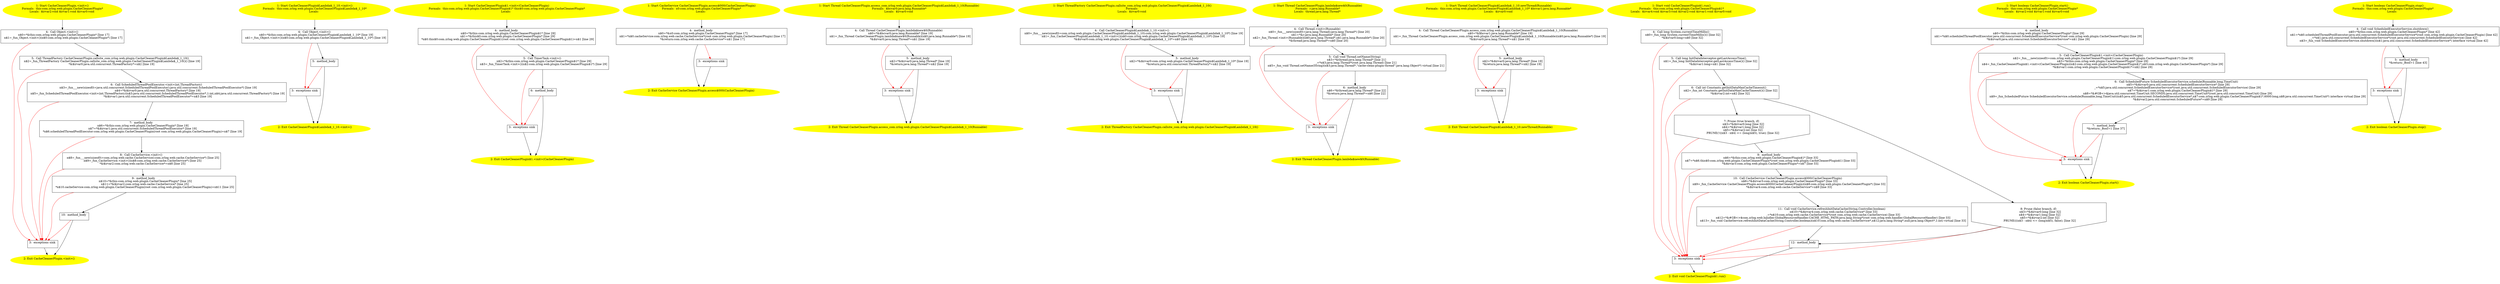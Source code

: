 /* @generated */
digraph cfg {
"com.zrlog.web.plugin.CacheCleanerPlugin.<init>().545ec0c95c289f27f22ec270dd5c838c_1" [label="1: Start CacheCleanerPlugin.<init>()\nFormals:  this:com.zrlog.web.plugin.CacheCleanerPlugin*\nLocals:  $irvar2:void $irvar1:void $irvar0:void \n  " color=yellow style=filled]
	

	 "com.zrlog.web.plugin.CacheCleanerPlugin.<init>().545ec0c95c289f27f22ec270dd5c838c_1" -> "com.zrlog.web.plugin.CacheCleanerPlugin.<init>().545ec0c95c289f27f22ec270dd5c838c_4" ;
"com.zrlog.web.plugin.CacheCleanerPlugin.<init>().545ec0c95c289f27f22ec270dd5c838c_2" [label="2: Exit CacheCleanerPlugin.<init>() \n  " color=yellow style=filled]
	

"com.zrlog.web.plugin.CacheCleanerPlugin.<init>().545ec0c95c289f27f22ec270dd5c838c_3" [label="3:  exceptions sink \n  " shape="box"]
	

	 "com.zrlog.web.plugin.CacheCleanerPlugin.<init>().545ec0c95c289f27f22ec270dd5c838c_3" -> "com.zrlog.web.plugin.CacheCleanerPlugin.<init>().545ec0c95c289f27f22ec270dd5c838c_2" ;
"com.zrlog.web.plugin.CacheCleanerPlugin.<init>().545ec0c95c289f27f22ec270dd5c838c_4" [label="4:  Call Object.<init>() \n   n$0=*&this:com.zrlog.web.plugin.CacheCleanerPlugin* [line 17]\n  n$1=_fun_Object.<init>()(n$0:com.zrlog.web.plugin.CacheCleanerPlugin*) [line 17]\n " shape="box"]
	

	 "com.zrlog.web.plugin.CacheCleanerPlugin.<init>().545ec0c95c289f27f22ec270dd5c838c_4" -> "com.zrlog.web.plugin.CacheCleanerPlugin.<init>().545ec0c95c289f27f22ec270dd5c838c_5" ;
	 "com.zrlog.web.plugin.CacheCleanerPlugin.<init>().545ec0c95c289f27f22ec270dd5c838c_4" -> "com.zrlog.web.plugin.CacheCleanerPlugin.<init>().545ec0c95c289f27f22ec270dd5c838c_3" [color="red" ];
"com.zrlog.web.plugin.CacheCleanerPlugin.<init>().545ec0c95c289f27f22ec270dd5c838c_5" [label="5:  Call ThreadFactory CacheCleanerPlugin.callsite_com.zrlog.web.plugin.CacheCleanerPlugin$Lambda$_1_10() \n   n$2=_fun_ThreadFactory CacheCleanerPlugin.callsite_com.zrlog.web.plugin.CacheCleanerPlugin$Lambda$_1_10()() [line 19]\n  *&$irvar0:java.util.concurrent.ThreadFactory*=n$2 [line 19]\n " shape="box"]
	

	 "com.zrlog.web.plugin.CacheCleanerPlugin.<init>().545ec0c95c289f27f22ec270dd5c838c_5" -> "com.zrlog.web.plugin.CacheCleanerPlugin.<init>().545ec0c95c289f27f22ec270dd5c838c_6" ;
	 "com.zrlog.web.plugin.CacheCleanerPlugin.<init>().545ec0c95c289f27f22ec270dd5c838c_5" -> "com.zrlog.web.plugin.CacheCleanerPlugin.<init>().545ec0c95c289f27f22ec270dd5c838c_3" [color="red" ];
"com.zrlog.web.plugin.CacheCleanerPlugin.<init>().545ec0c95c289f27f22ec270dd5c838c_6" [label="6:  Call ScheduledThreadPoolExecutor.<init>(int,ThreadFactory) \n   n$3=_fun___new(sizeof(t=java.util.concurrent.ScheduledThreadPoolExecutor):java.util.concurrent.ScheduledThreadPoolExecutor*) [line 19]\n  n$4=*&$irvar0:java.util.concurrent.ThreadFactory* [line 19]\n  n$5=_fun_ScheduledThreadPoolExecutor.<init>(int,ThreadFactory)(n$3:java.util.concurrent.ScheduledThreadPoolExecutor*,1:int,n$4:java.util.concurrent.ThreadFactory*) [line 19]\n  *&$irvar1:java.util.concurrent.ScheduledThreadPoolExecutor*=n$3 [line 19]\n " shape="box"]
	

	 "com.zrlog.web.plugin.CacheCleanerPlugin.<init>().545ec0c95c289f27f22ec270dd5c838c_6" -> "com.zrlog.web.plugin.CacheCleanerPlugin.<init>().545ec0c95c289f27f22ec270dd5c838c_7" ;
	 "com.zrlog.web.plugin.CacheCleanerPlugin.<init>().545ec0c95c289f27f22ec270dd5c838c_6" -> "com.zrlog.web.plugin.CacheCleanerPlugin.<init>().545ec0c95c289f27f22ec270dd5c838c_3" [color="red" ];
"com.zrlog.web.plugin.CacheCleanerPlugin.<init>().545ec0c95c289f27f22ec270dd5c838c_7" [label="7:  method_body \n   n$6=*&this:com.zrlog.web.plugin.CacheCleanerPlugin* [line 19]\n  n$7=*&$irvar1:java.util.concurrent.ScheduledThreadPoolExecutor* [line 19]\n  *n$6.scheduledThreadPoolExecutor:com.zrlog.web.plugin.CacheCleanerPlugin(root com.zrlog.web.plugin.CacheCleanerPlugin)=n$7 [line 19]\n " shape="box"]
	

	 "com.zrlog.web.plugin.CacheCleanerPlugin.<init>().545ec0c95c289f27f22ec270dd5c838c_7" -> "com.zrlog.web.plugin.CacheCleanerPlugin.<init>().545ec0c95c289f27f22ec270dd5c838c_8" ;
	 "com.zrlog.web.plugin.CacheCleanerPlugin.<init>().545ec0c95c289f27f22ec270dd5c838c_7" -> "com.zrlog.web.plugin.CacheCleanerPlugin.<init>().545ec0c95c289f27f22ec270dd5c838c_3" [color="red" ];
"com.zrlog.web.plugin.CacheCleanerPlugin.<init>().545ec0c95c289f27f22ec270dd5c838c_8" [label="8:  Call CacheService.<init>() \n   n$8=_fun___new(sizeof(t=com.zrlog.web.cache.CacheService):com.zrlog.web.cache.CacheService*) [line 25]\n  n$9=_fun_CacheService.<init>()(n$8:com.zrlog.web.cache.CacheService*) [line 25]\n  *&$irvar2:com.zrlog.web.cache.CacheService*=n$8 [line 25]\n " shape="box"]
	

	 "com.zrlog.web.plugin.CacheCleanerPlugin.<init>().545ec0c95c289f27f22ec270dd5c838c_8" -> "com.zrlog.web.plugin.CacheCleanerPlugin.<init>().545ec0c95c289f27f22ec270dd5c838c_9" ;
	 "com.zrlog.web.plugin.CacheCleanerPlugin.<init>().545ec0c95c289f27f22ec270dd5c838c_8" -> "com.zrlog.web.plugin.CacheCleanerPlugin.<init>().545ec0c95c289f27f22ec270dd5c838c_3" [color="red" ];
"com.zrlog.web.plugin.CacheCleanerPlugin.<init>().545ec0c95c289f27f22ec270dd5c838c_9" [label="9:  method_body \n   n$10=*&this:com.zrlog.web.plugin.CacheCleanerPlugin* [line 25]\n  n$11=*&$irvar2:com.zrlog.web.cache.CacheService* [line 25]\n  *n$10.cacheService:com.zrlog.web.plugin.CacheCleanerPlugin(root com.zrlog.web.plugin.CacheCleanerPlugin)=n$11 [line 25]\n " shape="box"]
	

	 "com.zrlog.web.plugin.CacheCleanerPlugin.<init>().545ec0c95c289f27f22ec270dd5c838c_9" -> "com.zrlog.web.plugin.CacheCleanerPlugin.<init>().545ec0c95c289f27f22ec270dd5c838c_10" ;
	 "com.zrlog.web.plugin.CacheCleanerPlugin.<init>().545ec0c95c289f27f22ec270dd5c838c_9" -> "com.zrlog.web.plugin.CacheCleanerPlugin.<init>().545ec0c95c289f27f22ec270dd5c838c_3" [color="red" ];
"com.zrlog.web.plugin.CacheCleanerPlugin.<init>().545ec0c95c289f27f22ec270dd5c838c_10" [label="10:  method_body \n  " shape="box"]
	

	 "com.zrlog.web.plugin.CacheCleanerPlugin.<init>().545ec0c95c289f27f22ec270dd5c838c_10" -> "com.zrlog.web.plugin.CacheCleanerPlugin.<init>().545ec0c95c289f27f22ec270dd5c838c_2" ;
	 "com.zrlog.web.plugin.CacheCleanerPlugin.<init>().545ec0c95c289f27f22ec270dd5c838c_10" -> "com.zrlog.web.plugin.CacheCleanerPlugin.<init>().545ec0c95c289f27f22ec270dd5c838c_3" [color="red" ];
"com.zrlog.web.plugin.CacheCleanerPlugin$Lambda$_1_10.<init>().27573676199817d5bc35c903c69c6486_1" [label="1: Start CacheCleanerPlugin$Lambda$_1_10.<init>()\nFormals:  this:com.zrlog.web.plugin.CacheCleanerPlugin$Lambda$_1_10*\nLocals:  \n  " color=yellow style=filled]
	

	 "com.zrlog.web.plugin.CacheCleanerPlugin$Lambda$_1_10.<init>().27573676199817d5bc35c903c69c6486_1" -> "com.zrlog.web.plugin.CacheCleanerPlugin$Lambda$_1_10.<init>().27573676199817d5bc35c903c69c6486_4" ;
"com.zrlog.web.plugin.CacheCleanerPlugin$Lambda$_1_10.<init>().27573676199817d5bc35c903c69c6486_2" [label="2: Exit CacheCleanerPlugin$Lambda$_1_10.<init>() \n  " color=yellow style=filled]
	

"com.zrlog.web.plugin.CacheCleanerPlugin$Lambda$_1_10.<init>().27573676199817d5bc35c903c69c6486_3" [label="3:  exceptions sink \n  " shape="box"]
	

	 "com.zrlog.web.plugin.CacheCleanerPlugin$Lambda$_1_10.<init>().27573676199817d5bc35c903c69c6486_3" -> "com.zrlog.web.plugin.CacheCleanerPlugin$Lambda$_1_10.<init>().27573676199817d5bc35c903c69c6486_2" ;
"com.zrlog.web.plugin.CacheCleanerPlugin$Lambda$_1_10.<init>().27573676199817d5bc35c903c69c6486_4" [label="4:  Call Object.<init>() \n   n$0=*&this:com.zrlog.web.plugin.CacheCleanerPlugin$Lambda$_1_10* [line 19]\n  n$1=_fun_Object.<init>()(n$0:com.zrlog.web.plugin.CacheCleanerPlugin$Lambda$_1_10*) [line 19]\n " shape="box"]
	

	 "com.zrlog.web.plugin.CacheCleanerPlugin$Lambda$_1_10.<init>().27573676199817d5bc35c903c69c6486_4" -> "com.zrlog.web.plugin.CacheCleanerPlugin$Lambda$_1_10.<init>().27573676199817d5bc35c903c69c6486_5" ;
	 "com.zrlog.web.plugin.CacheCleanerPlugin$Lambda$_1_10.<init>().27573676199817d5bc35c903c69c6486_4" -> "com.zrlog.web.plugin.CacheCleanerPlugin$Lambda$_1_10.<init>().27573676199817d5bc35c903c69c6486_3" [color="red" ];
"com.zrlog.web.plugin.CacheCleanerPlugin$Lambda$_1_10.<init>().27573676199817d5bc35c903c69c6486_5" [label="5:  method_body \n  " shape="box"]
	

	 "com.zrlog.web.plugin.CacheCleanerPlugin$Lambda$_1_10.<init>().27573676199817d5bc35c903c69c6486_5" -> "com.zrlog.web.plugin.CacheCleanerPlugin$Lambda$_1_10.<init>().27573676199817d5bc35c903c69c6486_2" ;
	 "com.zrlog.web.plugin.CacheCleanerPlugin$Lambda$_1_10.<init>().27573676199817d5bc35c903c69c6486_5" -> "com.zrlog.web.plugin.CacheCleanerPlugin$Lambda$_1_10.<init>().27573676199817d5bc35c903c69c6486_3" [color="red" ];
"com.zrlog.web.plugin.CacheCleanerPlugin$1.<init>(com.zrlog.web.plugin.CacheCleanerPlugin).0b974e6e8e34747534ac3021bf4ab734_1" [label="1: Start CacheCleanerPlugin$1.<init>(CacheCleanerPlugin)\nFormals:  this:com.zrlog.web.plugin.CacheCleanerPlugin$1* this$0:com.zrlog.web.plugin.CacheCleanerPlugin*\nLocals:  \n  " color=yellow style=filled]
	

	 "com.zrlog.web.plugin.CacheCleanerPlugin$1.<init>(com.zrlog.web.plugin.CacheCleanerPlugin).0b974e6e8e34747534ac3021bf4ab734_1" -> "com.zrlog.web.plugin.CacheCleanerPlugin$1.<init>(com.zrlog.web.plugin.CacheCleanerPlugin).0b974e6e8e34747534ac3021bf4ab734_4" ;
"com.zrlog.web.plugin.CacheCleanerPlugin$1.<init>(com.zrlog.web.plugin.CacheCleanerPlugin).0b974e6e8e34747534ac3021bf4ab734_2" [label="2: Exit CacheCleanerPlugin$1.<init>(CacheCleanerPlugin) \n  " color=yellow style=filled]
	

"com.zrlog.web.plugin.CacheCleanerPlugin$1.<init>(com.zrlog.web.plugin.CacheCleanerPlugin).0b974e6e8e34747534ac3021bf4ab734_3" [label="3:  exceptions sink \n  " shape="box"]
	

	 "com.zrlog.web.plugin.CacheCleanerPlugin$1.<init>(com.zrlog.web.plugin.CacheCleanerPlugin).0b974e6e8e34747534ac3021bf4ab734_3" -> "com.zrlog.web.plugin.CacheCleanerPlugin$1.<init>(com.zrlog.web.plugin.CacheCleanerPlugin).0b974e6e8e34747534ac3021bf4ab734_2" ;
"com.zrlog.web.plugin.CacheCleanerPlugin$1.<init>(com.zrlog.web.plugin.CacheCleanerPlugin).0b974e6e8e34747534ac3021bf4ab734_4" [label="4:  method_body \n   n$0=*&this:com.zrlog.web.plugin.CacheCleanerPlugin$1* [line 29]\n  n$1=*&this$0:com.zrlog.web.plugin.CacheCleanerPlugin* [line 29]\n  *n$0.this$0:com.zrlog.web.plugin.CacheCleanerPlugin$1(root com.zrlog.web.plugin.CacheCleanerPlugin$1)=n$1 [line 29]\n " shape="box"]
	

	 "com.zrlog.web.plugin.CacheCleanerPlugin$1.<init>(com.zrlog.web.plugin.CacheCleanerPlugin).0b974e6e8e34747534ac3021bf4ab734_4" -> "com.zrlog.web.plugin.CacheCleanerPlugin$1.<init>(com.zrlog.web.plugin.CacheCleanerPlugin).0b974e6e8e34747534ac3021bf4ab734_5" ;
	 "com.zrlog.web.plugin.CacheCleanerPlugin$1.<init>(com.zrlog.web.plugin.CacheCleanerPlugin).0b974e6e8e34747534ac3021bf4ab734_4" -> "com.zrlog.web.plugin.CacheCleanerPlugin$1.<init>(com.zrlog.web.plugin.CacheCleanerPlugin).0b974e6e8e34747534ac3021bf4ab734_3" [color="red" ];
"com.zrlog.web.plugin.CacheCleanerPlugin$1.<init>(com.zrlog.web.plugin.CacheCleanerPlugin).0b974e6e8e34747534ac3021bf4ab734_5" [label="5:  Call TimerTask.<init>() \n   n$2=*&this:com.zrlog.web.plugin.CacheCleanerPlugin$1* [line 29]\n  n$3=_fun_TimerTask.<init>()(n$2:com.zrlog.web.plugin.CacheCleanerPlugin$1*) [line 29]\n " shape="box"]
	

	 "com.zrlog.web.plugin.CacheCleanerPlugin$1.<init>(com.zrlog.web.plugin.CacheCleanerPlugin).0b974e6e8e34747534ac3021bf4ab734_5" -> "com.zrlog.web.plugin.CacheCleanerPlugin$1.<init>(com.zrlog.web.plugin.CacheCleanerPlugin).0b974e6e8e34747534ac3021bf4ab734_6" ;
	 "com.zrlog.web.plugin.CacheCleanerPlugin$1.<init>(com.zrlog.web.plugin.CacheCleanerPlugin).0b974e6e8e34747534ac3021bf4ab734_5" -> "com.zrlog.web.plugin.CacheCleanerPlugin$1.<init>(com.zrlog.web.plugin.CacheCleanerPlugin).0b974e6e8e34747534ac3021bf4ab734_3" [color="red" ];
"com.zrlog.web.plugin.CacheCleanerPlugin$1.<init>(com.zrlog.web.plugin.CacheCleanerPlugin).0b974e6e8e34747534ac3021bf4ab734_6" [label="6:  method_body \n  " shape="box"]
	

	 "com.zrlog.web.plugin.CacheCleanerPlugin$1.<init>(com.zrlog.web.plugin.CacheCleanerPlugin).0b974e6e8e34747534ac3021bf4ab734_6" -> "com.zrlog.web.plugin.CacheCleanerPlugin$1.<init>(com.zrlog.web.plugin.CacheCleanerPlugin).0b974e6e8e34747534ac3021bf4ab734_2" ;
	 "com.zrlog.web.plugin.CacheCleanerPlugin$1.<init>(com.zrlog.web.plugin.CacheCleanerPlugin).0b974e6e8e34747534ac3021bf4ab734_6" -> "com.zrlog.web.plugin.CacheCleanerPlugin$1.<init>(com.zrlog.web.plugin.CacheCleanerPlugin).0b974e6e8e34747534ac3021bf4ab734_3" [color="red" ];
"com.zrlog.web.plugin.CacheCleanerPlugin.access$000(com.zrlog.web.plugin.CacheCleanerPlugin):com.zrlo.639d8c55acb2aa996253c25587b0f72c_1" [label="1: Start CacheService CacheCleanerPlugin.access$000(CacheCleanerPlugin)\nFormals:  x0:com.zrlog.web.plugin.CacheCleanerPlugin*\nLocals:  \n  " color=yellow style=filled]
	

	 "com.zrlog.web.plugin.CacheCleanerPlugin.access$000(com.zrlog.web.plugin.CacheCleanerPlugin):com.zrlo.639d8c55acb2aa996253c25587b0f72c_1" -> "com.zrlog.web.plugin.CacheCleanerPlugin.access$000(com.zrlog.web.plugin.CacheCleanerPlugin):com.zrlo.639d8c55acb2aa996253c25587b0f72c_4" ;
"com.zrlog.web.plugin.CacheCleanerPlugin.access$000(com.zrlog.web.plugin.CacheCleanerPlugin):com.zrlo.639d8c55acb2aa996253c25587b0f72c_2" [label="2: Exit CacheService CacheCleanerPlugin.access$000(CacheCleanerPlugin) \n  " color=yellow style=filled]
	

"com.zrlog.web.plugin.CacheCleanerPlugin.access$000(com.zrlog.web.plugin.CacheCleanerPlugin):com.zrlo.639d8c55acb2aa996253c25587b0f72c_3" [label="3:  exceptions sink \n  " shape="box"]
	

	 "com.zrlog.web.plugin.CacheCleanerPlugin.access$000(com.zrlog.web.plugin.CacheCleanerPlugin):com.zrlo.639d8c55acb2aa996253c25587b0f72c_3" -> "com.zrlog.web.plugin.CacheCleanerPlugin.access$000(com.zrlog.web.plugin.CacheCleanerPlugin):com.zrlo.639d8c55acb2aa996253c25587b0f72c_2" ;
"com.zrlog.web.plugin.CacheCleanerPlugin.access$000(com.zrlog.web.plugin.CacheCleanerPlugin):com.zrlo.639d8c55acb2aa996253c25587b0f72c_4" [label="4:  method_body \n   n$0=*&x0:com.zrlog.web.plugin.CacheCleanerPlugin* [line 17]\n  n$1=*n$0.cacheService:com.zrlog.web.cache.CacheService*(root com.zrlog.web.plugin.CacheCleanerPlugin) [line 17]\n  *&return:com.zrlog.web.cache.CacheService*=n$1 [line 17]\n " shape="box"]
	

	 "com.zrlog.web.plugin.CacheCleanerPlugin.access$000(com.zrlog.web.plugin.CacheCleanerPlugin):com.zrlo.639d8c55acb2aa996253c25587b0f72c_4" -> "com.zrlog.web.plugin.CacheCleanerPlugin.access$000(com.zrlog.web.plugin.CacheCleanerPlugin):com.zrlo.639d8c55acb2aa996253c25587b0f72c_2" ;
	 "com.zrlog.web.plugin.CacheCleanerPlugin.access$000(com.zrlog.web.plugin.CacheCleanerPlugin):com.zrlo.639d8c55acb2aa996253c25587b0f72c_4" -> "com.zrlog.web.plugin.CacheCleanerPlugin.access$000(com.zrlog.web.plugin.CacheCleanerPlugin):com.zrlo.639d8c55acb2aa996253c25587b0f72c_3" [color="red" ];
"com.zrlog.web.plugin.CacheCleanerPlugin.access_com.zrlog.web.plugin.CacheCleanerPlugin$Lambda$_1_10(.66f0039d74d6b35373f13aa1b06bffcd_1" [label="1: Start Thread CacheCleanerPlugin.access_com.zrlog.web.plugin.CacheCleanerPlugin$Lambda$_1_10(Runnable)\nFormals:  $bcvar0:java.lang.Runnable*\nLocals:  $irvar0:void \n  " color=yellow style=filled]
	

	 "com.zrlog.web.plugin.CacheCleanerPlugin.access_com.zrlog.web.plugin.CacheCleanerPlugin$Lambda$_1_10(.66f0039d74d6b35373f13aa1b06bffcd_1" -> "com.zrlog.web.plugin.CacheCleanerPlugin.access_com.zrlog.web.plugin.CacheCleanerPlugin$Lambda$_1_10(.66f0039d74d6b35373f13aa1b06bffcd_4" ;
"com.zrlog.web.plugin.CacheCleanerPlugin.access_com.zrlog.web.plugin.CacheCleanerPlugin$Lambda$_1_10(.66f0039d74d6b35373f13aa1b06bffcd_2" [label="2: Exit Thread CacheCleanerPlugin.access_com.zrlog.web.plugin.CacheCleanerPlugin$Lambda$_1_10(Runnable) \n  " color=yellow style=filled]
	

"com.zrlog.web.plugin.CacheCleanerPlugin.access_com.zrlog.web.plugin.CacheCleanerPlugin$Lambda$_1_10(.66f0039d74d6b35373f13aa1b06bffcd_3" [label="3:  exceptions sink \n  " shape="box"]
	

	 "com.zrlog.web.plugin.CacheCleanerPlugin.access_com.zrlog.web.plugin.CacheCleanerPlugin$Lambda$_1_10(.66f0039d74d6b35373f13aa1b06bffcd_3" -> "com.zrlog.web.plugin.CacheCleanerPlugin.access_com.zrlog.web.plugin.CacheCleanerPlugin$Lambda$_1_10(.66f0039d74d6b35373f13aa1b06bffcd_2" ;
"com.zrlog.web.plugin.CacheCleanerPlugin.access_com.zrlog.web.plugin.CacheCleanerPlugin$Lambda$_1_10(.66f0039d74d6b35373f13aa1b06bffcd_4" [label="4:  Call Thread CacheCleanerPlugin.lambda$new$0(Runnable) \n   n$0=*&$bcvar0:java.lang.Runnable* [line 19]\n  n$1=_fun_Thread CacheCleanerPlugin.lambda$new$0(Runnable)(n$0:java.lang.Runnable*) [line 19]\n  *&$irvar0:java.lang.Thread*=n$1 [line 19]\n " shape="box"]
	

	 "com.zrlog.web.plugin.CacheCleanerPlugin.access_com.zrlog.web.plugin.CacheCleanerPlugin$Lambda$_1_10(.66f0039d74d6b35373f13aa1b06bffcd_4" -> "com.zrlog.web.plugin.CacheCleanerPlugin.access_com.zrlog.web.plugin.CacheCleanerPlugin$Lambda$_1_10(.66f0039d74d6b35373f13aa1b06bffcd_5" ;
	 "com.zrlog.web.plugin.CacheCleanerPlugin.access_com.zrlog.web.plugin.CacheCleanerPlugin$Lambda$_1_10(.66f0039d74d6b35373f13aa1b06bffcd_4" -> "com.zrlog.web.plugin.CacheCleanerPlugin.access_com.zrlog.web.plugin.CacheCleanerPlugin$Lambda$_1_10(.66f0039d74d6b35373f13aa1b06bffcd_3" [color="red" ];
"com.zrlog.web.plugin.CacheCleanerPlugin.access_com.zrlog.web.plugin.CacheCleanerPlugin$Lambda$_1_10(.66f0039d74d6b35373f13aa1b06bffcd_5" [label="5:  method_body \n   n$2=*&$irvar0:java.lang.Thread* [line 19]\n  *&return:java.lang.Thread*=n$2 [line 19]\n " shape="box"]
	

	 "com.zrlog.web.plugin.CacheCleanerPlugin.access_com.zrlog.web.plugin.CacheCleanerPlugin$Lambda$_1_10(.66f0039d74d6b35373f13aa1b06bffcd_5" -> "com.zrlog.web.plugin.CacheCleanerPlugin.access_com.zrlog.web.plugin.CacheCleanerPlugin$Lambda$_1_10(.66f0039d74d6b35373f13aa1b06bffcd_2" ;
	 "com.zrlog.web.plugin.CacheCleanerPlugin.access_com.zrlog.web.plugin.CacheCleanerPlugin$Lambda$_1_10(.66f0039d74d6b35373f13aa1b06bffcd_5" -> "com.zrlog.web.plugin.CacheCleanerPlugin.access_com.zrlog.web.plugin.CacheCleanerPlugin$Lambda$_1_10(.66f0039d74d6b35373f13aa1b06bffcd_3" [color="red" ];
"com.zrlog.web.plugin.CacheCleanerPlugin.callsite_com.zrlog.web.plugin.CacheCleanerPlugin$Lambda$_1_1.843b2ecb0c5681af3a94dc33a8ef1c73_1" [label="1: Start ThreadFactory CacheCleanerPlugin.callsite_com.zrlog.web.plugin.CacheCleanerPlugin$Lambda$_1_10()\nFormals: \nLocals:  $irvar0:void \n  " color=yellow style=filled]
	

	 "com.zrlog.web.plugin.CacheCleanerPlugin.callsite_com.zrlog.web.plugin.CacheCleanerPlugin$Lambda$_1_1.843b2ecb0c5681af3a94dc33a8ef1c73_1" -> "com.zrlog.web.plugin.CacheCleanerPlugin.callsite_com.zrlog.web.plugin.CacheCleanerPlugin$Lambda$_1_1.843b2ecb0c5681af3a94dc33a8ef1c73_4" ;
"com.zrlog.web.plugin.CacheCleanerPlugin.callsite_com.zrlog.web.plugin.CacheCleanerPlugin$Lambda$_1_1.843b2ecb0c5681af3a94dc33a8ef1c73_2" [label="2: Exit ThreadFactory CacheCleanerPlugin.callsite_com.zrlog.web.plugin.CacheCleanerPlugin$Lambda$_1_10() \n  " color=yellow style=filled]
	

"com.zrlog.web.plugin.CacheCleanerPlugin.callsite_com.zrlog.web.plugin.CacheCleanerPlugin$Lambda$_1_1.843b2ecb0c5681af3a94dc33a8ef1c73_3" [label="3:  exceptions sink \n  " shape="box"]
	

	 "com.zrlog.web.plugin.CacheCleanerPlugin.callsite_com.zrlog.web.plugin.CacheCleanerPlugin$Lambda$_1_1.843b2ecb0c5681af3a94dc33a8ef1c73_3" -> "com.zrlog.web.plugin.CacheCleanerPlugin.callsite_com.zrlog.web.plugin.CacheCleanerPlugin$Lambda$_1_1.843b2ecb0c5681af3a94dc33a8ef1c73_2" ;
"com.zrlog.web.plugin.CacheCleanerPlugin.callsite_com.zrlog.web.plugin.CacheCleanerPlugin$Lambda$_1_1.843b2ecb0c5681af3a94dc33a8ef1c73_4" [label="4:  Call CacheCleanerPlugin$Lambda$_1_10.<init>() \n   n$0=_fun___new(sizeof(t=com.zrlog.web.plugin.CacheCleanerPlugin$Lambda$_1_10):com.zrlog.web.plugin.CacheCleanerPlugin$Lambda$_1_10*) [line 19]\n  n$1=_fun_CacheCleanerPlugin$Lambda$_1_10.<init>()(n$0:com.zrlog.web.plugin.CacheCleanerPlugin$Lambda$_1_10*) [line 19]\n  *&$irvar0:com.zrlog.web.plugin.CacheCleanerPlugin$Lambda$_1_10*=n$0 [line 19]\n " shape="box"]
	

	 "com.zrlog.web.plugin.CacheCleanerPlugin.callsite_com.zrlog.web.plugin.CacheCleanerPlugin$Lambda$_1_1.843b2ecb0c5681af3a94dc33a8ef1c73_4" -> "com.zrlog.web.plugin.CacheCleanerPlugin.callsite_com.zrlog.web.plugin.CacheCleanerPlugin$Lambda$_1_1.843b2ecb0c5681af3a94dc33a8ef1c73_5" ;
	 "com.zrlog.web.plugin.CacheCleanerPlugin.callsite_com.zrlog.web.plugin.CacheCleanerPlugin$Lambda$_1_1.843b2ecb0c5681af3a94dc33a8ef1c73_4" -> "com.zrlog.web.plugin.CacheCleanerPlugin.callsite_com.zrlog.web.plugin.CacheCleanerPlugin$Lambda$_1_1.843b2ecb0c5681af3a94dc33a8ef1c73_3" [color="red" ];
"com.zrlog.web.plugin.CacheCleanerPlugin.callsite_com.zrlog.web.plugin.CacheCleanerPlugin$Lambda$_1_1.843b2ecb0c5681af3a94dc33a8ef1c73_5" [label="5:  method_body \n   n$2=*&$irvar0:com.zrlog.web.plugin.CacheCleanerPlugin$Lambda$_1_10* [line 19]\n  *&return:java.util.concurrent.ThreadFactory*=n$2 [line 19]\n " shape="box"]
	

	 "com.zrlog.web.plugin.CacheCleanerPlugin.callsite_com.zrlog.web.plugin.CacheCleanerPlugin$Lambda$_1_1.843b2ecb0c5681af3a94dc33a8ef1c73_5" -> "com.zrlog.web.plugin.CacheCleanerPlugin.callsite_com.zrlog.web.plugin.CacheCleanerPlugin$Lambda$_1_1.843b2ecb0c5681af3a94dc33a8ef1c73_2" ;
	 "com.zrlog.web.plugin.CacheCleanerPlugin.callsite_com.zrlog.web.plugin.CacheCleanerPlugin$Lambda$_1_1.843b2ecb0c5681af3a94dc33a8ef1c73_5" -> "com.zrlog.web.plugin.CacheCleanerPlugin.callsite_com.zrlog.web.plugin.CacheCleanerPlugin$Lambda$_1_1.843b2ecb0c5681af3a94dc33a8ef1c73_3" [color="red" ];
"com.zrlog.web.plugin.CacheCleanerPlugin.lambda$new$0(java.lang.Runnable):java.lang.Thread.867c466cfbcfa026f432a9c8f41994b9_1" [label="1: Start Thread CacheCleanerPlugin.lambda$new$0(Runnable)\nFormals:  r:java.lang.Runnable*\nLocals:  thread:java.lang.Thread* \n  " color=yellow style=filled]
	

	 "com.zrlog.web.plugin.CacheCleanerPlugin.lambda$new$0(java.lang.Runnable):java.lang.Thread.867c466cfbcfa026f432a9c8f41994b9_1" -> "com.zrlog.web.plugin.CacheCleanerPlugin.lambda$new$0(java.lang.Runnable):java.lang.Thread.867c466cfbcfa026f432a9c8f41994b9_4" ;
"com.zrlog.web.plugin.CacheCleanerPlugin.lambda$new$0(java.lang.Runnable):java.lang.Thread.867c466cfbcfa026f432a9c8f41994b9_2" [label="2: Exit Thread CacheCleanerPlugin.lambda$new$0(Runnable) \n  " color=yellow style=filled]
	

"com.zrlog.web.plugin.CacheCleanerPlugin.lambda$new$0(java.lang.Runnable):java.lang.Thread.867c466cfbcfa026f432a9c8f41994b9_3" [label="3:  exceptions sink \n  " shape="box"]
	

	 "com.zrlog.web.plugin.CacheCleanerPlugin.lambda$new$0(java.lang.Runnable):java.lang.Thread.867c466cfbcfa026f432a9c8f41994b9_3" -> "com.zrlog.web.plugin.CacheCleanerPlugin.lambda$new$0(java.lang.Runnable):java.lang.Thread.867c466cfbcfa026f432a9c8f41994b9_2" ;
"com.zrlog.web.plugin.CacheCleanerPlugin.lambda$new$0(java.lang.Runnable):java.lang.Thread.867c466cfbcfa026f432a9c8f41994b9_4" [label="4:  Call Thread.<init>(Runnable) \n   n$0=_fun___new(sizeof(t=java.lang.Thread):java.lang.Thread*) [line 20]\n  n$1=*&r:java.lang.Runnable* [line 20]\n  n$2=_fun_Thread.<init>(Runnable)(n$0:java.lang.Thread*,n$1:java.lang.Runnable*) [line 20]\n  *&thread:java.lang.Thread*=n$0 [line 20]\n " shape="box"]
	

	 "com.zrlog.web.plugin.CacheCleanerPlugin.lambda$new$0(java.lang.Runnable):java.lang.Thread.867c466cfbcfa026f432a9c8f41994b9_4" -> "com.zrlog.web.plugin.CacheCleanerPlugin.lambda$new$0(java.lang.Runnable):java.lang.Thread.867c466cfbcfa026f432a9c8f41994b9_5" ;
	 "com.zrlog.web.plugin.CacheCleanerPlugin.lambda$new$0(java.lang.Runnable):java.lang.Thread.867c466cfbcfa026f432a9c8f41994b9_4" -> "com.zrlog.web.plugin.CacheCleanerPlugin.lambda$new$0(java.lang.Runnable):java.lang.Thread.867c466cfbcfa026f432a9c8f41994b9_3" [color="red" ];
"com.zrlog.web.plugin.CacheCleanerPlugin.lambda$new$0(java.lang.Runnable):java.lang.Thread.867c466cfbcfa026f432a9c8f41994b9_5" [label="5:  Call void Thread.setName(String) \n   n$3=*&thread:java.lang.Thread* [line 21]\n  _=*n$3:java.lang.Thread*(root java.lang.Thread) [line 21]\n  n$5=_fun_void Thread.setName(String)(n$3:java.lang.Thread*,\"cache-clean-plugin-thread\":java.lang.Object*) virtual [line 21]\n " shape="box"]
	

	 "com.zrlog.web.plugin.CacheCleanerPlugin.lambda$new$0(java.lang.Runnable):java.lang.Thread.867c466cfbcfa026f432a9c8f41994b9_5" -> "com.zrlog.web.plugin.CacheCleanerPlugin.lambda$new$0(java.lang.Runnable):java.lang.Thread.867c466cfbcfa026f432a9c8f41994b9_6" ;
	 "com.zrlog.web.plugin.CacheCleanerPlugin.lambda$new$0(java.lang.Runnable):java.lang.Thread.867c466cfbcfa026f432a9c8f41994b9_5" -> "com.zrlog.web.plugin.CacheCleanerPlugin.lambda$new$0(java.lang.Runnable):java.lang.Thread.867c466cfbcfa026f432a9c8f41994b9_3" [color="red" ];
"com.zrlog.web.plugin.CacheCleanerPlugin.lambda$new$0(java.lang.Runnable):java.lang.Thread.867c466cfbcfa026f432a9c8f41994b9_6" [label="6:  method_body \n   n$6=*&thread:java.lang.Thread* [line 22]\n  *&return:java.lang.Thread*=n$6 [line 22]\n " shape="box"]
	

	 "com.zrlog.web.plugin.CacheCleanerPlugin.lambda$new$0(java.lang.Runnable):java.lang.Thread.867c466cfbcfa026f432a9c8f41994b9_6" -> "com.zrlog.web.plugin.CacheCleanerPlugin.lambda$new$0(java.lang.Runnable):java.lang.Thread.867c466cfbcfa026f432a9c8f41994b9_2" ;
	 "com.zrlog.web.plugin.CacheCleanerPlugin.lambda$new$0(java.lang.Runnable):java.lang.Thread.867c466cfbcfa026f432a9c8f41994b9_6" -> "com.zrlog.web.plugin.CacheCleanerPlugin.lambda$new$0(java.lang.Runnable):java.lang.Thread.867c466cfbcfa026f432a9c8f41994b9_3" [color="red" ];
"com.zrlog.web.plugin.CacheCleanerPlugin$Lambda$_1_10.newThread(java.lang.Runnable):java.lang.Thread.0ab2bf87ab278fa9d3621b476237eecb_1" [label="1: Start Thread CacheCleanerPlugin$Lambda$_1_10.newThread(Runnable)\nFormals:  this:com.zrlog.web.plugin.CacheCleanerPlugin$Lambda$_1_10* $bcvar1:java.lang.Runnable*\nLocals:  $irvar0:void \n  " color=yellow style=filled]
	

	 "com.zrlog.web.plugin.CacheCleanerPlugin$Lambda$_1_10.newThread(java.lang.Runnable):java.lang.Thread.0ab2bf87ab278fa9d3621b476237eecb_1" -> "com.zrlog.web.plugin.CacheCleanerPlugin$Lambda$_1_10.newThread(java.lang.Runnable):java.lang.Thread.0ab2bf87ab278fa9d3621b476237eecb_4" ;
"com.zrlog.web.plugin.CacheCleanerPlugin$Lambda$_1_10.newThread(java.lang.Runnable):java.lang.Thread.0ab2bf87ab278fa9d3621b476237eecb_2" [label="2: Exit Thread CacheCleanerPlugin$Lambda$_1_10.newThread(Runnable) \n  " color=yellow style=filled]
	

"com.zrlog.web.plugin.CacheCleanerPlugin$Lambda$_1_10.newThread(java.lang.Runnable):java.lang.Thread.0ab2bf87ab278fa9d3621b476237eecb_3" [label="3:  exceptions sink \n  " shape="box"]
	

	 "com.zrlog.web.plugin.CacheCleanerPlugin$Lambda$_1_10.newThread(java.lang.Runnable):java.lang.Thread.0ab2bf87ab278fa9d3621b476237eecb_3" -> "com.zrlog.web.plugin.CacheCleanerPlugin$Lambda$_1_10.newThread(java.lang.Runnable):java.lang.Thread.0ab2bf87ab278fa9d3621b476237eecb_2" ;
"com.zrlog.web.plugin.CacheCleanerPlugin$Lambda$_1_10.newThread(java.lang.Runnable):java.lang.Thread.0ab2bf87ab278fa9d3621b476237eecb_4" [label="4:  Call Thread CacheCleanerPlugin.access_com.zrlog.web.plugin.CacheCleanerPlugin$Lambda$_1_10(Runnable) \n   n$0=*&$bcvar1:java.lang.Runnable* [line 19]\n  n$1=_fun_Thread CacheCleanerPlugin.access_com.zrlog.web.plugin.CacheCleanerPlugin$Lambda$_1_10(Runnable)(n$0:java.lang.Runnable*) [line 19]\n  *&$irvar0:java.lang.Thread*=n$1 [line 19]\n " shape="box"]
	

	 "com.zrlog.web.plugin.CacheCleanerPlugin$Lambda$_1_10.newThread(java.lang.Runnable):java.lang.Thread.0ab2bf87ab278fa9d3621b476237eecb_4" -> "com.zrlog.web.plugin.CacheCleanerPlugin$Lambda$_1_10.newThread(java.lang.Runnable):java.lang.Thread.0ab2bf87ab278fa9d3621b476237eecb_5" ;
	 "com.zrlog.web.plugin.CacheCleanerPlugin$Lambda$_1_10.newThread(java.lang.Runnable):java.lang.Thread.0ab2bf87ab278fa9d3621b476237eecb_4" -> "com.zrlog.web.plugin.CacheCleanerPlugin$Lambda$_1_10.newThread(java.lang.Runnable):java.lang.Thread.0ab2bf87ab278fa9d3621b476237eecb_3" [color="red" ];
"com.zrlog.web.plugin.CacheCleanerPlugin$Lambda$_1_10.newThread(java.lang.Runnable):java.lang.Thread.0ab2bf87ab278fa9d3621b476237eecb_5" [label="5:  method_body \n   n$2=*&$irvar0:java.lang.Thread* [line 19]\n  *&return:java.lang.Thread*=n$2 [line 19]\n " shape="box"]
	

	 "com.zrlog.web.plugin.CacheCleanerPlugin$Lambda$_1_10.newThread(java.lang.Runnable):java.lang.Thread.0ab2bf87ab278fa9d3621b476237eecb_5" -> "com.zrlog.web.plugin.CacheCleanerPlugin$Lambda$_1_10.newThread(java.lang.Runnable):java.lang.Thread.0ab2bf87ab278fa9d3621b476237eecb_2" ;
	 "com.zrlog.web.plugin.CacheCleanerPlugin$Lambda$_1_10.newThread(java.lang.Runnable):java.lang.Thread.0ab2bf87ab278fa9d3621b476237eecb_5" -> "com.zrlog.web.plugin.CacheCleanerPlugin$Lambda$_1_10.newThread(java.lang.Runnable):java.lang.Thread.0ab2bf87ab278fa9d3621b476237eecb_3" [color="red" ];
"com.zrlog.web.plugin.CacheCleanerPlugin$1.run():void.3e3b8f6487c5c33a39a31a9da90c34cf_1" [label="1: Start void CacheCleanerPlugin$1.run()\nFormals:  this:com.zrlog.web.plugin.CacheCleanerPlugin$1*\nLocals:  $irvar4:void $irvar3:void $irvar2:void $irvar1:void $irvar0:void \n  " color=yellow style=filled]
	

	 "com.zrlog.web.plugin.CacheCleanerPlugin$1.run():void.3e3b8f6487c5c33a39a31a9da90c34cf_1" -> "com.zrlog.web.plugin.CacheCleanerPlugin$1.run():void.3e3b8f6487c5c33a39a31a9da90c34cf_4" ;
"com.zrlog.web.plugin.CacheCleanerPlugin$1.run():void.3e3b8f6487c5c33a39a31a9da90c34cf_2" [label="2: Exit void CacheCleanerPlugin$1.run() \n  " color=yellow style=filled]
	

"com.zrlog.web.plugin.CacheCleanerPlugin$1.run():void.3e3b8f6487c5c33a39a31a9da90c34cf_3" [label="3:  exceptions sink \n  " shape="box"]
	

	 "com.zrlog.web.plugin.CacheCleanerPlugin$1.run():void.3e3b8f6487c5c33a39a31a9da90c34cf_3" -> "com.zrlog.web.plugin.CacheCleanerPlugin$1.run():void.3e3b8f6487c5c33a39a31a9da90c34cf_2" ;
"com.zrlog.web.plugin.CacheCleanerPlugin$1.run():void.3e3b8f6487c5c33a39a31a9da90c34cf_4" [label="4:  Call long System.currentTimeMillis() \n   n$0=_fun_long System.currentTimeMillis()() [line 32]\n  *&$irvar0:long=n$0 [line 32]\n " shape="box"]
	

	 "com.zrlog.web.plugin.CacheCleanerPlugin$1.run():void.3e3b8f6487c5c33a39a31a9da90c34cf_4" -> "com.zrlog.web.plugin.CacheCleanerPlugin$1.run():void.3e3b8f6487c5c33a39a31a9da90c34cf_5" ;
	 "com.zrlog.web.plugin.CacheCleanerPlugin$1.run():void.3e3b8f6487c5c33a39a31a9da90c34cf_4" -> "com.zrlog.web.plugin.CacheCleanerPlugin$1.run():void.3e3b8f6487c5c33a39a31a9da90c34cf_3" [color="red" ];
"com.zrlog.web.plugin.CacheCleanerPlugin$1.run():void.3e3b8f6487c5c33a39a31a9da90c34cf_5" [label="5:  Call long InitDataInterceptor.getLastAccessTime() \n   n$1=_fun_long InitDataInterceptor.getLastAccessTime()() [line 32]\n  *&$irvar1:long=n$1 [line 32]\n " shape="box"]
	

	 "com.zrlog.web.plugin.CacheCleanerPlugin$1.run():void.3e3b8f6487c5c33a39a31a9da90c34cf_5" -> "com.zrlog.web.plugin.CacheCleanerPlugin$1.run():void.3e3b8f6487c5c33a39a31a9da90c34cf_6" ;
	 "com.zrlog.web.plugin.CacheCleanerPlugin$1.run():void.3e3b8f6487c5c33a39a31a9da90c34cf_5" -> "com.zrlog.web.plugin.CacheCleanerPlugin$1.run():void.3e3b8f6487c5c33a39a31a9da90c34cf_3" [color="red" ];
"com.zrlog.web.plugin.CacheCleanerPlugin$1.run():void.3e3b8f6487c5c33a39a31a9da90c34cf_6" [label="6:  Call int Constants.getInitDataMaxCacheTimeout() \n   n$2=_fun_int Constants.getInitDataMaxCacheTimeout()() [line 32]\n  *&$irvar2:int=n$2 [line 32]\n " shape="box"]
	

	 "com.zrlog.web.plugin.CacheCleanerPlugin$1.run():void.3e3b8f6487c5c33a39a31a9da90c34cf_6" -> "com.zrlog.web.plugin.CacheCleanerPlugin$1.run():void.3e3b8f6487c5c33a39a31a9da90c34cf_7" ;
	 "com.zrlog.web.plugin.CacheCleanerPlugin$1.run():void.3e3b8f6487c5c33a39a31a9da90c34cf_6" -> "com.zrlog.web.plugin.CacheCleanerPlugin$1.run():void.3e3b8f6487c5c33a39a31a9da90c34cf_8" ;
	 "com.zrlog.web.plugin.CacheCleanerPlugin$1.run():void.3e3b8f6487c5c33a39a31a9da90c34cf_6" -> "com.zrlog.web.plugin.CacheCleanerPlugin$1.run():void.3e3b8f6487c5c33a39a31a9da90c34cf_3" [color="red" ];
"com.zrlog.web.plugin.CacheCleanerPlugin$1.run():void.3e3b8f6487c5c33a39a31a9da90c34cf_7" [label="7: Prune (true branch, if) \n   n$3=*&$irvar0:long [line 32]\n  n$4=*&$irvar1:long [line 32]\n  n$5=*&$irvar2:int [line 32]\n  PRUNE(!((n$3 - n$4) <= (long)n$5), true); [line 32]\n " shape="invhouse"]
	

	 "com.zrlog.web.plugin.CacheCleanerPlugin$1.run():void.3e3b8f6487c5c33a39a31a9da90c34cf_7" -> "com.zrlog.web.plugin.CacheCleanerPlugin$1.run():void.3e3b8f6487c5c33a39a31a9da90c34cf_9" ;
	 "com.zrlog.web.plugin.CacheCleanerPlugin$1.run():void.3e3b8f6487c5c33a39a31a9da90c34cf_7" -> "com.zrlog.web.plugin.CacheCleanerPlugin$1.run():void.3e3b8f6487c5c33a39a31a9da90c34cf_3" [color="red" ];
"com.zrlog.web.plugin.CacheCleanerPlugin$1.run():void.3e3b8f6487c5c33a39a31a9da90c34cf_8" [label="8: Prune (false branch, if) \n   n$3=*&$irvar0:long [line 32]\n  n$4=*&$irvar1:long [line 32]\n  n$5=*&$irvar2:int [line 32]\n  PRUNE(((n$3 - n$4) <= (long)n$5), false); [line 32]\n " shape="invhouse"]
	

	 "com.zrlog.web.plugin.CacheCleanerPlugin$1.run():void.3e3b8f6487c5c33a39a31a9da90c34cf_8" -> "com.zrlog.web.plugin.CacheCleanerPlugin$1.run():void.3e3b8f6487c5c33a39a31a9da90c34cf_12" ;
	 "com.zrlog.web.plugin.CacheCleanerPlugin$1.run():void.3e3b8f6487c5c33a39a31a9da90c34cf_8" -> "com.zrlog.web.plugin.CacheCleanerPlugin$1.run():void.3e3b8f6487c5c33a39a31a9da90c34cf_3" [color="red" ];
"com.zrlog.web.plugin.CacheCleanerPlugin$1.run():void.3e3b8f6487c5c33a39a31a9da90c34cf_9" [label="9:  method_body \n   n$6=*&this:com.zrlog.web.plugin.CacheCleanerPlugin$1* [line 33]\n  n$7=*n$6.this$0:com.zrlog.web.plugin.CacheCleanerPlugin*(root com.zrlog.web.plugin.CacheCleanerPlugin$1) [line 33]\n  *&$irvar3:com.zrlog.web.plugin.CacheCleanerPlugin*=n$7 [line 33]\n " shape="box"]
	

	 "com.zrlog.web.plugin.CacheCleanerPlugin$1.run():void.3e3b8f6487c5c33a39a31a9da90c34cf_9" -> "com.zrlog.web.plugin.CacheCleanerPlugin$1.run():void.3e3b8f6487c5c33a39a31a9da90c34cf_10" ;
	 "com.zrlog.web.plugin.CacheCleanerPlugin$1.run():void.3e3b8f6487c5c33a39a31a9da90c34cf_9" -> "com.zrlog.web.plugin.CacheCleanerPlugin$1.run():void.3e3b8f6487c5c33a39a31a9da90c34cf_3" [color="red" ];
"com.zrlog.web.plugin.CacheCleanerPlugin$1.run():void.3e3b8f6487c5c33a39a31a9da90c34cf_10" [label="10:  Call CacheService CacheCleanerPlugin.access$000(CacheCleanerPlugin) \n   n$8=*&$irvar3:com.zrlog.web.plugin.CacheCleanerPlugin* [line 33]\n  n$9=_fun_CacheService CacheCleanerPlugin.access$000(CacheCleanerPlugin)(n$8:com.zrlog.web.plugin.CacheCleanerPlugin*) [line 33]\n  *&$irvar4:com.zrlog.web.cache.CacheService*=n$9 [line 33]\n " shape="box"]
	

	 "com.zrlog.web.plugin.CacheCleanerPlugin$1.run():void.3e3b8f6487c5c33a39a31a9da90c34cf_10" -> "com.zrlog.web.plugin.CacheCleanerPlugin$1.run():void.3e3b8f6487c5c33a39a31a9da90c34cf_11" ;
	 "com.zrlog.web.plugin.CacheCleanerPlugin$1.run():void.3e3b8f6487c5c33a39a31a9da90c34cf_10" -> "com.zrlog.web.plugin.CacheCleanerPlugin$1.run():void.3e3b8f6487c5c33a39a31a9da90c34cf_3" [color="red" ];
"com.zrlog.web.plugin.CacheCleanerPlugin$1.run():void.3e3b8f6487c5c33a39a31a9da90c34cf_11" [label="11:  Call void CacheService.refreshInitDataCache(String,Controller,boolean) \n   n$10=*&$irvar4:com.zrlog.web.cache.CacheService* [line 33]\n  _=*n$10:com.zrlog.web.cache.CacheService*(root com.zrlog.web.cache.CacheService) [line 33]\n  n$12=*&#GB<>$com.zrlog.web.handler.GlobalResourceHandler.CACHE_HTML_PATH:java.lang.String*(root com.zrlog.web.handler.GlobalResourceHandler) [line 33]\n  n$13=_fun_void CacheService.refreshInitDataCache(String,Controller,boolean)(n$10:com.zrlog.web.cache.CacheService*,n$12:java.lang.String*,null:java.lang.Object*,1:int) virtual [line 33]\n " shape="box"]
	

	 "com.zrlog.web.plugin.CacheCleanerPlugin$1.run():void.3e3b8f6487c5c33a39a31a9da90c34cf_11" -> "com.zrlog.web.plugin.CacheCleanerPlugin$1.run():void.3e3b8f6487c5c33a39a31a9da90c34cf_12" ;
	 "com.zrlog.web.plugin.CacheCleanerPlugin$1.run():void.3e3b8f6487c5c33a39a31a9da90c34cf_11" -> "com.zrlog.web.plugin.CacheCleanerPlugin$1.run():void.3e3b8f6487c5c33a39a31a9da90c34cf_3" [color="red" ];
"com.zrlog.web.plugin.CacheCleanerPlugin$1.run():void.3e3b8f6487c5c33a39a31a9da90c34cf_12" [label="12:  method_body \n  " shape="box"]
	

	 "com.zrlog.web.plugin.CacheCleanerPlugin$1.run():void.3e3b8f6487c5c33a39a31a9da90c34cf_12" -> "com.zrlog.web.plugin.CacheCleanerPlugin$1.run():void.3e3b8f6487c5c33a39a31a9da90c34cf_2" ;
	 "com.zrlog.web.plugin.CacheCleanerPlugin$1.run():void.3e3b8f6487c5c33a39a31a9da90c34cf_12" -> "com.zrlog.web.plugin.CacheCleanerPlugin$1.run():void.3e3b8f6487c5c33a39a31a9da90c34cf_3" [color="red" ];
"com.zrlog.web.plugin.CacheCleanerPlugin.start():boolean.1066fd80a0b442ceb3600feb98fea724_1" [label="1: Start boolean CacheCleanerPlugin.start()\nFormals:  this:com.zrlog.web.plugin.CacheCleanerPlugin*\nLocals:  $irvar2:void $irvar1:void $irvar0:void \n  " color=yellow style=filled]
	

	 "com.zrlog.web.plugin.CacheCleanerPlugin.start():boolean.1066fd80a0b442ceb3600feb98fea724_1" -> "com.zrlog.web.plugin.CacheCleanerPlugin.start():boolean.1066fd80a0b442ceb3600feb98fea724_4" ;
"com.zrlog.web.plugin.CacheCleanerPlugin.start():boolean.1066fd80a0b442ceb3600feb98fea724_2" [label="2: Exit boolean CacheCleanerPlugin.start() \n  " color=yellow style=filled]
	

"com.zrlog.web.plugin.CacheCleanerPlugin.start():boolean.1066fd80a0b442ceb3600feb98fea724_3" [label="3:  exceptions sink \n  " shape="box"]
	

	 "com.zrlog.web.plugin.CacheCleanerPlugin.start():boolean.1066fd80a0b442ceb3600feb98fea724_3" -> "com.zrlog.web.plugin.CacheCleanerPlugin.start():boolean.1066fd80a0b442ceb3600feb98fea724_2" ;
"com.zrlog.web.plugin.CacheCleanerPlugin.start():boolean.1066fd80a0b442ceb3600feb98fea724_4" [label="4:  method_body \n   n$0=*&this:com.zrlog.web.plugin.CacheCleanerPlugin* [line 29]\n  n$1=*n$0.scheduledThreadPoolExecutor:java.util.concurrent.ScheduledExecutorService*(root com.zrlog.web.plugin.CacheCleanerPlugin) [line 29]\n  *&$irvar0:java.util.concurrent.ScheduledExecutorService*=n$1 [line 29]\n " shape="box"]
	

	 "com.zrlog.web.plugin.CacheCleanerPlugin.start():boolean.1066fd80a0b442ceb3600feb98fea724_4" -> "com.zrlog.web.plugin.CacheCleanerPlugin.start():boolean.1066fd80a0b442ceb3600feb98fea724_5" ;
	 "com.zrlog.web.plugin.CacheCleanerPlugin.start():boolean.1066fd80a0b442ceb3600feb98fea724_4" -> "com.zrlog.web.plugin.CacheCleanerPlugin.start():boolean.1066fd80a0b442ceb3600feb98fea724_3" [color="red" ];
"com.zrlog.web.plugin.CacheCleanerPlugin.start():boolean.1066fd80a0b442ceb3600feb98fea724_5" [label="5:  Call CacheCleanerPlugin$1.<init>(CacheCleanerPlugin) \n   n$2=_fun___new(sizeof(t=com.zrlog.web.plugin.CacheCleanerPlugin$1):com.zrlog.web.plugin.CacheCleanerPlugin$1*) [line 29]\n  n$3=*&this:com.zrlog.web.plugin.CacheCleanerPlugin* [line 29]\n  n$4=_fun_CacheCleanerPlugin$1.<init>(CacheCleanerPlugin)(n$2:com.zrlog.web.plugin.CacheCleanerPlugin$1*,n$3:com.zrlog.web.plugin.CacheCleanerPlugin*) [line 29]\n  *&$irvar1:com.zrlog.web.plugin.CacheCleanerPlugin$1*=n$2 [line 29]\n " shape="box"]
	

	 "com.zrlog.web.plugin.CacheCleanerPlugin.start():boolean.1066fd80a0b442ceb3600feb98fea724_5" -> "com.zrlog.web.plugin.CacheCleanerPlugin.start():boolean.1066fd80a0b442ceb3600feb98fea724_6" ;
	 "com.zrlog.web.plugin.CacheCleanerPlugin.start():boolean.1066fd80a0b442ceb3600feb98fea724_5" -> "com.zrlog.web.plugin.CacheCleanerPlugin.start():boolean.1066fd80a0b442ceb3600feb98fea724_3" [color="red" ];
"com.zrlog.web.plugin.CacheCleanerPlugin.start():boolean.1066fd80a0b442ceb3600feb98fea724_6" [label="6:  Call ScheduledFuture ScheduledExecutorService.schedule(Runnable,long,TimeUnit) \n   n$5=*&$irvar0:java.util.concurrent.ScheduledExecutorService* [line 29]\n  _=*n$5:java.util.concurrent.ScheduledExecutorService*(root java.util.concurrent.ScheduledExecutorService) [line 29]\n  n$7=*&$irvar1:com.zrlog.web.plugin.CacheCleanerPlugin$1* [line 29]\n  n$8=*&#GB<>$java.util.concurrent.TimeUnit.SECONDS:java.util.concurrent.TimeUnit*(root java.util.concurrent.TimeUnit) [line 29]\n  n$9=_fun_ScheduledFuture ScheduledExecutorService.schedule(Runnable,long,TimeUnit)(n$5:java.util.concurrent.ScheduledExecutorService*,n$7:com.zrlog.web.plugin.CacheCleanerPlugin$1*,6000:long,n$8:java.util.concurrent.TimeUnit*) interface virtual [line 29]\n  *&$irvar2:java.util.concurrent.ScheduledFuture*=n$9 [line 29]\n " shape="box"]
	

	 "com.zrlog.web.plugin.CacheCleanerPlugin.start():boolean.1066fd80a0b442ceb3600feb98fea724_6" -> "com.zrlog.web.plugin.CacheCleanerPlugin.start():boolean.1066fd80a0b442ceb3600feb98fea724_7" ;
	 "com.zrlog.web.plugin.CacheCleanerPlugin.start():boolean.1066fd80a0b442ceb3600feb98fea724_6" -> "com.zrlog.web.plugin.CacheCleanerPlugin.start():boolean.1066fd80a0b442ceb3600feb98fea724_3" [color="red" ];
"com.zrlog.web.plugin.CacheCleanerPlugin.start():boolean.1066fd80a0b442ceb3600feb98fea724_7" [label="7:  method_body \n   *&return:_Bool=1 [line 37]\n " shape="box"]
	

	 "com.zrlog.web.plugin.CacheCleanerPlugin.start():boolean.1066fd80a0b442ceb3600feb98fea724_7" -> "com.zrlog.web.plugin.CacheCleanerPlugin.start():boolean.1066fd80a0b442ceb3600feb98fea724_2" ;
	 "com.zrlog.web.plugin.CacheCleanerPlugin.start():boolean.1066fd80a0b442ceb3600feb98fea724_7" -> "com.zrlog.web.plugin.CacheCleanerPlugin.start():boolean.1066fd80a0b442ceb3600feb98fea724_3" [color="red" ];
"com.zrlog.web.plugin.CacheCleanerPlugin.stop():boolean.6ee55a97ebfb3f6d03d575c91972805b_1" [label="1: Start boolean CacheCleanerPlugin.stop()\nFormals:  this:com.zrlog.web.plugin.CacheCleanerPlugin*\nLocals:  \n  " color=yellow style=filled]
	

	 "com.zrlog.web.plugin.CacheCleanerPlugin.stop():boolean.6ee55a97ebfb3f6d03d575c91972805b_1" -> "com.zrlog.web.plugin.CacheCleanerPlugin.stop():boolean.6ee55a97ebfb3f6d03d575c91972805b_4" ;
"com.zrlog.web.plugin.CacheCleanerPlugin.stop():boolean.6ee55a97ebfb3f6d03d575c91972805b_2" [label="2: Exit boolean CacheCleanerPlugin.stop() \n  " color=yellow style=filled]
	

"com.zrlog.web.plugin.CacheCleanerPlugin.stop():boolean.6ee55a97ebfb3f6d03d575c91972805b_3" [label="3:  exceptions sink \n  " shape="box"]
	

	 "com.zrlog.web.plugin.CacheCleanerPlugin.stop():boolean.6ee55a97ebfb3f6d03d575c91972805b_3" -> "com.zrlog.web.plugin.CacheCleanerPlugin.stop():boolean.6ee55a97ebfb3f6d03d575c91972805b_2" ;
"com.zrlog.web.plugin.CacheCleanerPlugin.stop():boolean.6ee55a97ebfb3f6d03d575c91972805b_4" [label="4:  Call void ScheduledExecutorService.shutdown() \n   n$0=*&this:com.zrlog.web.plugin.CacheCleanerPlugin* [line 42]\n  n$1=*n$0.scheduledThreadPoolExecutor:java.util.concurrent.ScheduledExecutorService*(root com.zrlog.web.plugin.CacheCleanerPlugin) [line 42]\n  _=*n$1:java.util.concurrent.ScheduledExecutorService*(root java.util.concurrent.ScheduledExecutorService) [line 42]\n  n$3=_fun_void ScheduledExecutorService.shutdown()(n$1:java.util.concurrent.ScheduledExecutorService*) interface virtual [line 42]\n " shape="box"]
	

	 "com.zrlog.web.plugin.CacheCleanerPlugin.stop():boolean.6ee55a97ebfb3f6d03d575c91972805b_4" -> "com.zrlog.web.plugin.CacheCleanerPlugin.stop():boolean.6ee55a97ebfb3f6d03d575c91972805b_5" ;
	 "com.zrlog.web.plugin.CacheCleanerPlugin.stop():boolean.6ee55a97ebfb3f6d03d575c91972805b_4" -> "com.zrlog.web.plugin.CacheCleanerPlugin.stop():boolean.6ee55a97ebfb3f6d03d575c91972805b_3" [color="red" ];
"com.zrlog.web.plugin.CacheCleanerPlugin.stop():boolean.6ee55a97ebfb3f6d03d575c91972805b_5" [label="5:  method_body \n   *&return:_Bool=1 [line 43]\n " shape="box"]
	

	 "com.zrlog.web.plugin.CacheCleanerPlugin.stop():boolean.6ee55a97ebfb3f6d03d575c91972805b_5" -> "com.zrlog.web.plugin.CacheCleanerPlugin.stop():boolean.6ee55a97ebfb3f6d03d575c91972805b_2" ;
	 "com.zrlog.web.plugin.CacheCleanerPlugin.stop():boolean.6ee55a97ebfb3f6d03d575c91972805b_5" -> "com.zrlog.web.plugin.CacheCleanerPlugin.stop():boolean.6ee55a97ebfb3f6d03d575c91972805b_3" [color="red" ];
}

